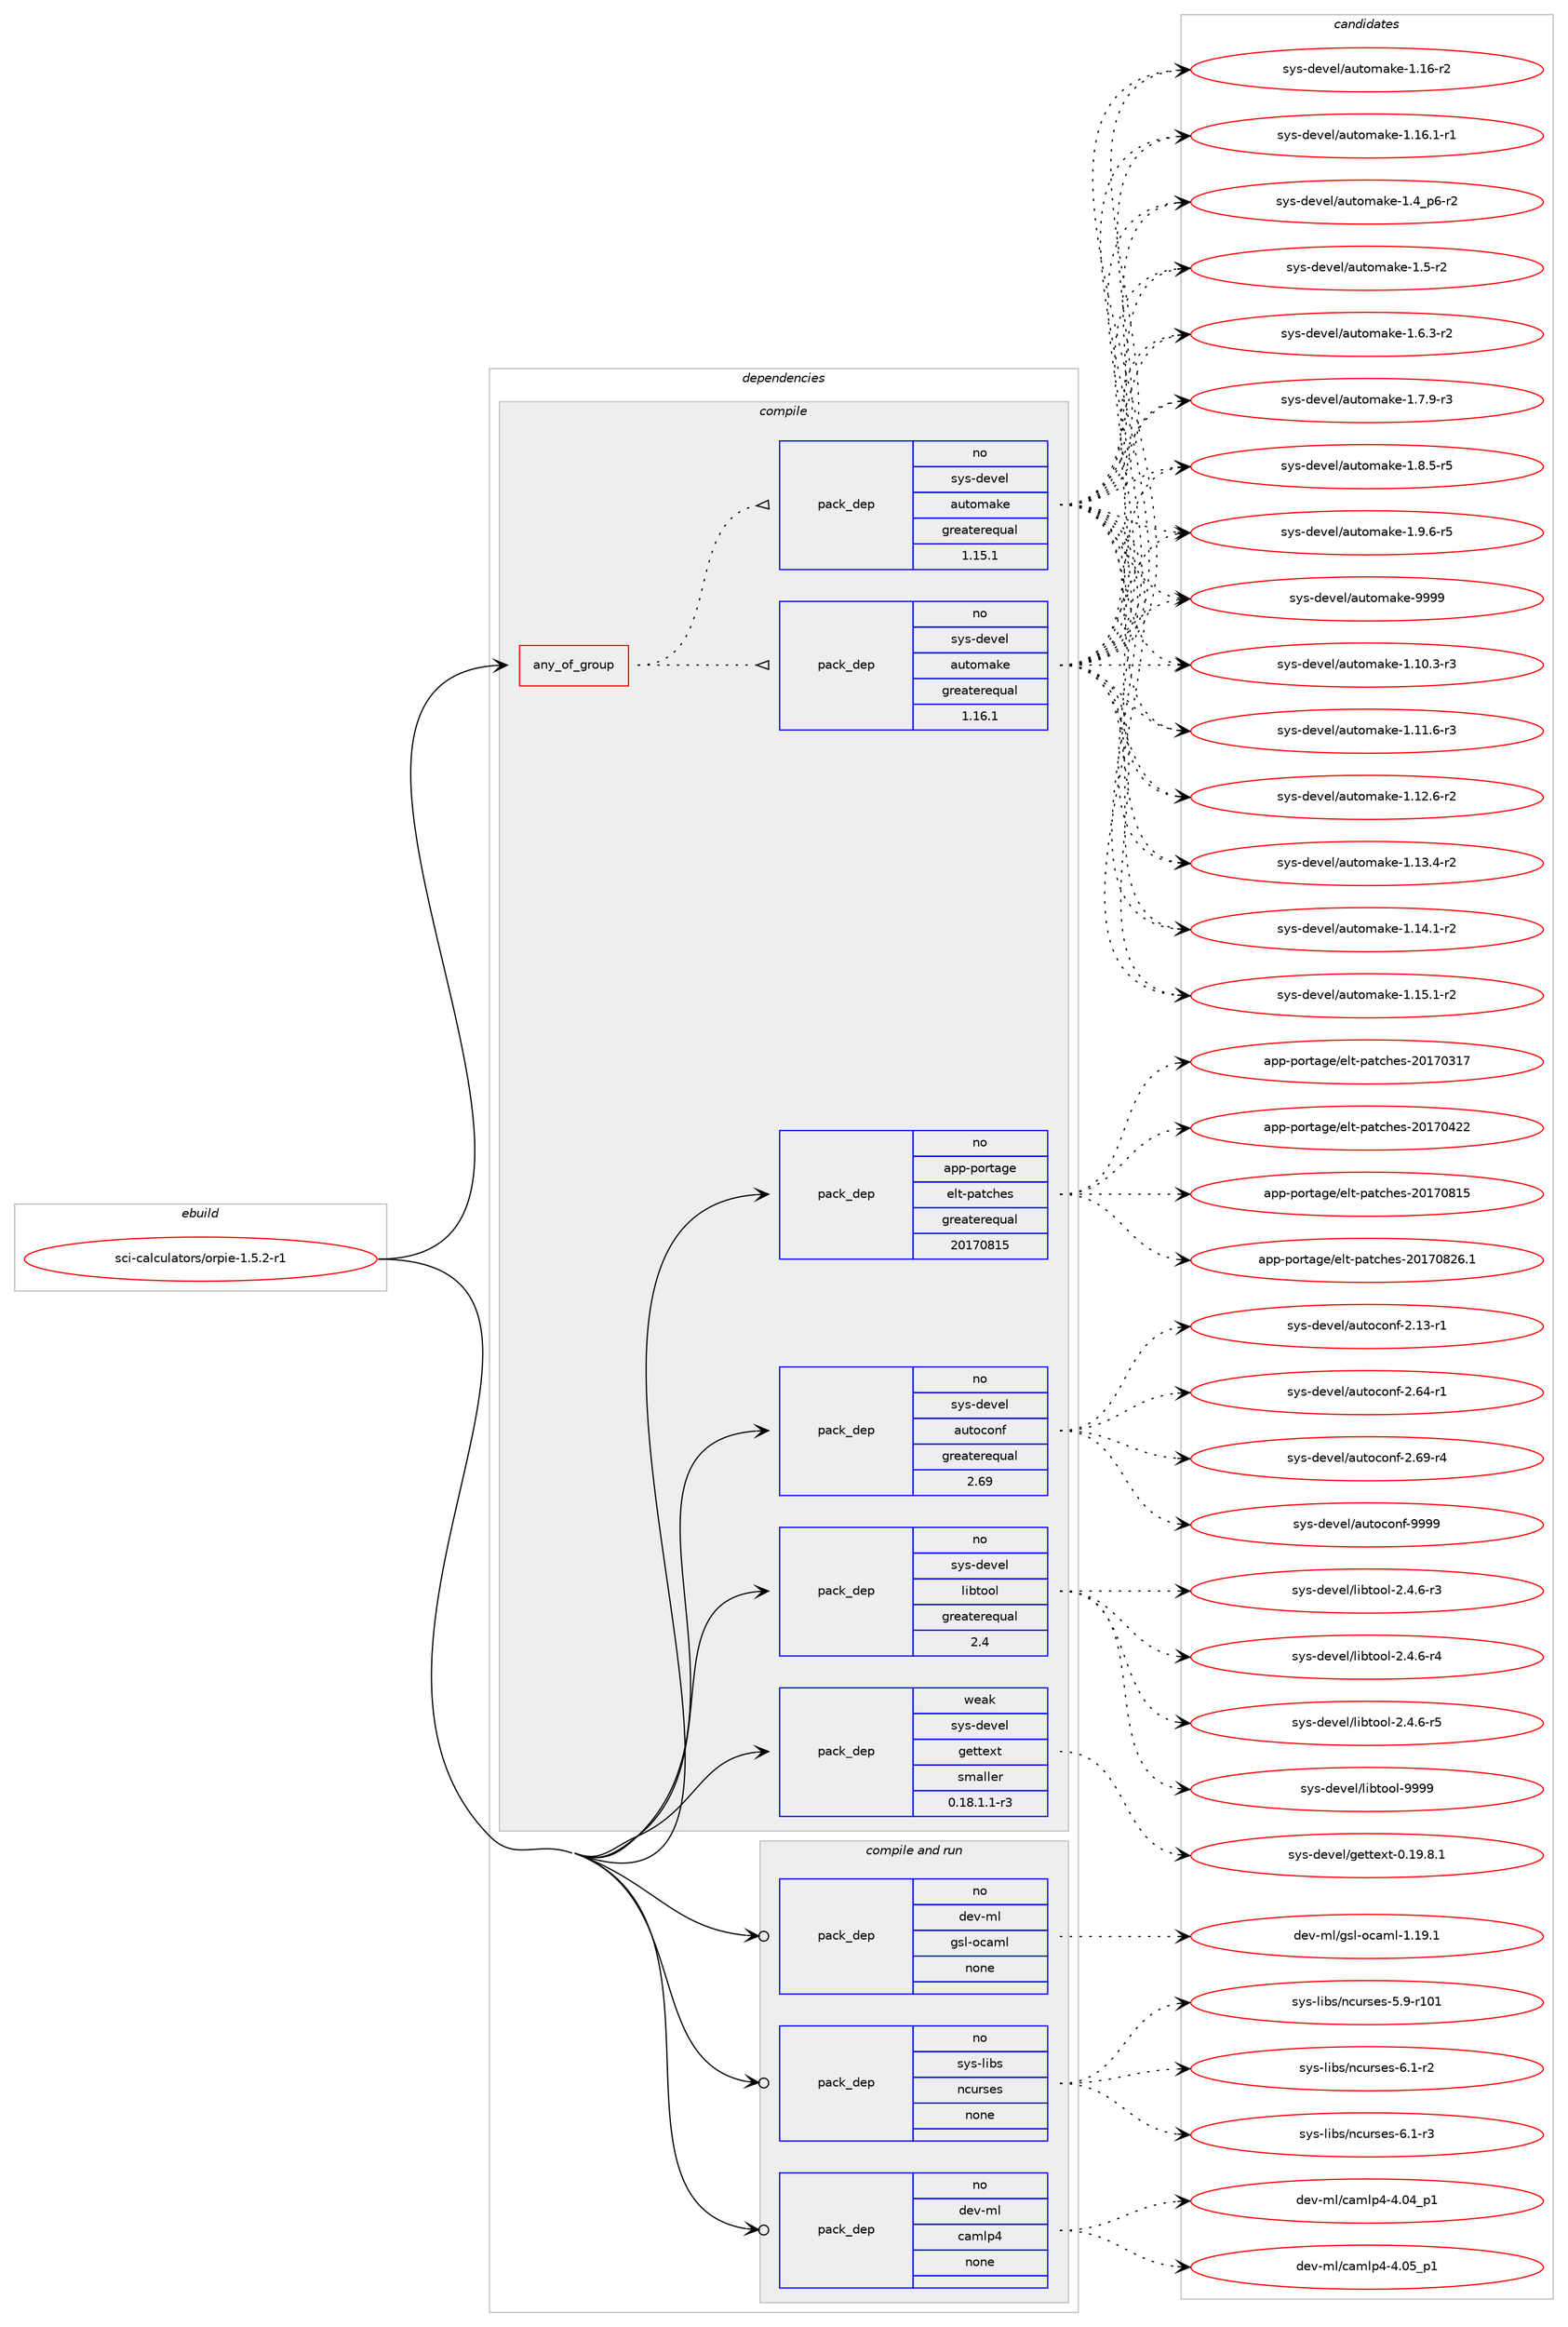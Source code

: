 digraph prolog {

# *************
# Graph options
# *************

newrank=true;
concentrate=true;
compound=true;
graph [rankdir=LR,fontname=Helvetica,fontsize=10,ranksep=1.5];#, ranksep=2.5, nodesep=0.2];
edge  [arrowhead=vee];
node  [fontname=Helvetica,fontsize=10];

# **********
# The ebuild
# **********

subgraph cluster_leftcol {
color=gray;
rank=same;
label=<<i>ebuild</i>>;
id [label="sci-calculators/orpie-1.5.2-r1", color=red, width=4, href="../sci-calculators/orpie-1.5.2-r1.svg"];
}

# ****************
# The dependencies
# ****************

subgraph cluster_midcol {
color=gray;
label=<<i>dependencies</i>>;
subgraph cluster_compile {
fillcolor="#eeeeee";
style=filled;
label=<<i>compile</i>>;
subgraph any26780 {
dependency1687190 [label=<<TABLE BORDER="0" CELLBORDER="1" CELLSPACING="0" CELLPADDING="4"><TR><TD CELLPADDING="10">any_of_group</TD></TR></TABLE>>, shape=none, color=red];subgraph pack1207341 {
dependency1687191 [label=<<TABLE BORDER="0" CELLBORDER="1" CELLSPACING="0" CELLPADDING="4" WIDTH="220"><TR><TD ROWSPAN="6" CELLPADDING="30">pack_dep</TD></TR><TR><TD WIDTH="110">no</TD></TR><TR><TD>sys-devel</TD></TR><TR><TD>automake</TD></TR><TR><TD>greaterequal</TD></TR><TR><TD>1.16.1</TD></TR></TABLE>>, shape=none, color=blue];
}
dependency1687190:e -> dependency1687191:w [weight=20,style="dotted",arrowhead="oinv"];
subgraph pack1207342 {
dependency1687192 [label=<<TABLE BORDER="0" CELLBORDER="1" CELLSPACING="0" CELLPADDING="4" WIDTH="220"><TR><TD ROWSPAN="6" CELLPADDING="30">pack_dep</TD></TR><TR><TD WIDTH="110">no</TD></TR><TR><TD>sys-devel</TD></TR><TR><TD>automake</TD></TR><TR><TD>greaterequal</TD></TR><TR><TD>1.15.1</TD></TR></TABLE>>, shape=none, color=blue];
}
dependency1687190:e -> dependency1687192:w [weight=20,style="dotted",arrowhead="oinv"];
}
id:e -> dependency1687190:w [weight=20,style="solid",arrowhead="vee"];
subgraph pack1207343 {
dependency1687193 [label=<<TABLE BORDER="0" CELLBORDER="1" CELLSPACING="0" CELLPADDING="4" WIDTH="220"><TR><TD ROWSPAN="6" CELLPADDING="30">pack_dep</TD></TR><TR><TD WIDTH="110">no</TD></TR><TR><TD>app-portage</TD></TR><TR><TD>elt-patches</TD></TR><TR><TD>greaterequal</TD></TR><TR><TD>20170815</TD></TR></TABLE>>, shape=none, color=blue];
}
id:e -> dependency1687193:w [weight=20,style="solid",arrowhead="vee"];
subgraph pack1207344 {
dependency1687194 [label=<<TABLE BORDER="0" CELLBORDER="1" CELLSPACING="0" CELLPADDING="4" WIDTH="220"><TR><TD ROWSPAN="6" CELLPADDING="30">pack_dep</TD></TR><TR><TD WIDTH="110">no</TD></TR><TR><TD>sys-devel</TD></TR><TR><TD>autoconf</TD></TR><TR><TD>greaterequal</TD></TR><TR><TD>2.69</TD></TR></TABLE>>, shape=none, color=blue];
}
id:e -> dependency1687194:w [weight=20,style="solid",arrowhead="vee"];
subgraph pack1207345 {
dependency1687195 [label=<<TABLE BORDER="0" CELLBORDER="1" CELLSPACING="0" CELLPADDING="4" WIDTH="220"><TR><TD ROWSPAN="6" CELLPADDING="30">pack_dep</TD></TR><TR><TD WIDTH="110">no</TD></TR><TR><TD>sys-devel</TD></TR><TR><TD>libtool</TD></TR><TR><TD>greaterequal</TD></TR><TR><TD>2.4</TD></TR></TABLE>>, shape=none, color=blue];
}
id:e -> dependency1687195:w [weight=20,style="solid",arrowhead="vee"];
subgraph pack1207346 {
dependency1687196 [label=<<TABLE BORDER="0" CELLBORDER="1" CELLSPACING="0" CELLPADDING="4" WIDTH="220"><TR><TD ROWSPAN="6" CELLPADDING="30">pack_dep</TD></TR><TR><TD WIDTH="110">weak</TD></TR><TR><TD>sys-devel</TD></TR><TR><TD>gettext</TD></TR><TR><TD>smaller</TD></TR><TR><TD>0.18.1.1-r3</TD></TR></TABLE>>, shape=none, color=blue];
}
id:e -> dependency1687196:w [weight=20,style="solid",arrowhead="vee"];
}
subgraph cluster_compileandrun {
fillcolor="#eeeeee";
style=filled;
label=<<i>compile and run</i>>;
subgraph pack1207347 {
dependency1687197 [label=<<TABLE BORDER="0" CELLBORDER="1" CELLSPACING="0" CELLPADDING="4" WIDTH="220"><TR><TD ROWSPAN="6" CELLPADDING="30">pack_dep</TD></TR><TR><TD WIDTH="110">no</TD></TR><TR><TD>dev-ml</TD></TR><TR><TD>camlp4</TD></TR><TR><TD>none</TD></TR><TR><TD></TD></TR></TABLE>>, shape=none, color=blue];
}
id:e -> dependency1687197:w [weight=20,style="solid",arrowhead="odotvee"];
subgraph pack1207348 {
dependency1687198 [label=<<TABLE BORDER="0" CELLBORDER="1" CELLSPACING="0" CELLPADDING="4" WIDTH="220"><TR><TD ROWSPAN="6" CELLPADDING="30">pack_dep</TD></TR><TR><TD WIDTH="110">no</TD></TR><TR><TD>dev-ml</TD></TR><TR><TD>gsl-ocaml</TD></TR><TR><TD>none</TD></TR><TR><TD></TD></TR></TABLE>>, shape=none, color=blue];
}
id:e -> dependency1687198:w [weight=20,style="solid",arrowhead="odotvee"];
subgraph pack1207349 {
dependency1687199 [label=<<TABLE BORDER="0" CELLBORDER="1" CELLSPACING="0" CELLPADDING="4" WIDTH="220"><TR><TD ROWSPAN="6" CELLPADDING="30">pack_dep</TD></TR><TR><TD WIDTH="110">no</TD></TR><TR><TD>sys-libs</TD></TR><TR><TD>ncurses</TD></TR><TR><TD>none</TD></TR><TR><TD></TD></TR></TABLE>>, shape=none, color=blue];
}
id:e -> dependency1687199:w [weight=20,style="solid",arrowhead="odotvee"];
}
subgraph cluster_run {
fillcolor="#eeeeee";
style=filled;
label=<<i>run</i>>;
}
}

# **************
# The candidates
# **************

subgraph cluster_choices {
rank=same;
color=gray;
label=<<i>candidates</i>>;

subgraph choice1207341 {
color=black;
nodesep=1;
choice11512111545100101118101108479711711611110997107101454946494846514511451 [label="sys-devel/automake-1.10.3-r3", color=red, width=4,href="../sys-devel/automake-1.10.3-r3.svg"];
choice11512111545100101118101108479711711611110997107101454946494946544511451 [label="sys-devel/automake-1.11.6-r3", color=red, width=4,href="../sys-devel/automake-1.11.6-r3.svg"];
choice11512111545100101118101108479711711611110997107101454946495046544511450 [label="sys-devel/automake-1.12.6-r2", color=red, width=4,href="../sys-devel/automake-1.12.6-r2.svg"];
choice11512111545100101118101108479711711611110997107101454946495146524511450 [label="sys-devel/automake-1.13.4-r2", color=red, width=4,href="../sys-devel/automake-1.13.4-r2.svg"];
choice11512111545100101118101108479711711611110997107101454946495246494511450 [label="sys-devel/automake-1.14.1-r2", color=red, width=4,href="../sys-devel/automake-1.14.1-r2.svg"];
choice11512111545100101118101108479711711611110997107101454946495346494511450 [label="sys-devel/automake-1.15.1-r2", color=red, width=4,href="../sys-devel/automake-1.15.1-r2.svg"];
choice1151211154510010111810110847971171161111099710710145494649544511450 [label="sys-devel/automake-1.16-r2", color=red, width=4,href="../sys-devel/automake-1.16-r2.svg"];
choice11512111545100101118101108479711711611110997107101454946495446494511449 [label="sys-devel/automake-1.16.1-r1", color=red, width=4,href="../sys-devel/automake-1.16.1-r1.svg"];
choice115121115451001011181011084797117116111109971071014549465295112544511450 [label="sys-devel/automake-1.4_p6-r2", color=red, width=4,href="../sys-devel/automake-1.4_p6-r2.svg"];
choice11512111545100101118101108479711711611110997107101454946534511450 [label="sys-devel/automake-1.5-r2", color=red, width=4,href="../sys-devel/automake-1.5-r2.svg"];
choice115121115451001011181011084797117116111109971071014549465446514511450 [label="sys-devel/automake-1.6.3-r2", color=red, width=4,href="../sys-devel/automake-1.6.3-r2.svg"];
choice115121115451001011181011084797117116111109971071014549465546574511451 [label="sys-devel/automake-1.7.9-r3", color=red, width=4,href="../sys-devel/automake-1.7.9-r3.svg"];
choice115121115451001011181011084797117116111109971071014549465646534511453 [label="sys-devel/automake-1.8.5-r5", color=red, width=4,href="../sys-devel/automake-1.8.5-r5.svg"];
choice115121115451001011181011084797117116111109971071014549465746544511453 [label="sys-devel/automake-1.9.6-r5", color=red, width=4,href="../sys-devel/automake-1.9.6-r5.svg"];
choice115121115451001011181011084797117116111109971071014557575757 [label="sys-devel/automake-9999", color=red, width=4,href="../sys-devel/automake-9999.svg"];
dependency1687191:e -> choice11512111545100101118101108479711711611110997107101454946494846514511451:w [style=dotted,weight="100"];
dependency1687191:e -> choice11512111545100101118101108479711711611110997107101454946494946544511451:w [style=dotted,weight="100"];
dependency1687191:e -> choice11512111545100101118101108479711711611110997107101454946495046544511450:w [style=dotted,weight="100"];
dependency1687191:e -> choice11512111545100101118101108479711711611110997107101454946495146524511450:w [style=dotted,weight="100"];
dependency1687191:e -> choice11512111545100101118101108479711711611110997107101454946495246494511450:w [style=dotted,weight="100"];
dependency1687191:e -> choice11512111545100101118101108479711711611110997107101454946495346494511450:w [style=dotted,weight="100"];
dependency1687191:e -> choice1151211154510010111810110847971171161111099710710145494649544511450:w [style=dotted,weight="100"];
dependency1687191:e -> choice11512111545100101118101108479711711611110997107101454946495446494511449:w [style=dotted,weight="100"];
dependency1687191:e -> choice115121115451001011181011084797117116111109971071014549465295112544511450:w [style=dotted,weight="100"];
dependency1687191:e -> choice11512111545100101118101108479711711611110997107101454946534511450:w [style=dotted,weight="100"];
dependency1687191:e -> choice115121115451001011181011084797117116111109971071014549465446514511450:w [style=dotted,weight="100"];
dependency1687191:e -> choice115121115451001011181011084797117116111109971071014549465546574511451:w [style=dotted,weight="100"];
dependency1687191:e -> choice115121115451001011181011084797117116111109971071014549465646534511453:w [style=dotted,weight="100"];
dependency1687191:e -> choice115121115451001011181011084797117116111109971071014549465746544511453:w [style=dotted,weight="100"];
dependency1687191:e -> choice115121115451001011181011084797117116111109971071014557575757:w [style=dotted,weight="100"];
}
subgraph choice1207342 {
color=black;
nodesep=1;
choice11512111545100101118101108479711711611110997107101454946494846514511451 [label="sys-devel/automake-1.10.3-r3", color=red, width=4,href="../sys-devel/automake-1.10.3-r3.svg"];
choice11512111545100101118101108479711711611110997107101454946494946544511451 [label="sys-devel/automake-1.11.6-r3", color=red, width=4,href="../sys-devel/automake-1.11.6-r3.svg"];
choice11512111545100101118101108479711711611110997107101454946495046544511450 [label="sys-devel/automake-1.12.6-r2", color=red, width=4,href="../sys-devel/automake-1.12.6-r2.svg"];
choice11512111545100101118101108479711711611110997107101454946495146524511450 [label="sys-devel/automake-1.13.4-r2", color=red, width=4,href="../sys-devel/automake-1.13.4-r2.svg"];
choice11512111545100101118101108479711711611110997107101454946495246494511450 [label="sys-devel/automake-1.14.1-r2", color=red, width=4,href="../sys-devel/automake-1.14.1-r2.svg"];
choice11512111545100101118101108479711711611110997107101454946495346494511450 [label="sys-devel/automake-1.15.1-r2", color=red, width=4,href="../sys-devel/automake-1.15.1-r2.svg"];
choice1151211154510010111810110847971171161111099710710145494649544511450 [label="sys-devel/automake-1.16-r2", color=red, width=4,href="../sys-devel/automake-1.16-r2.svg"];
choice11512111545100101118101108479711711611110997107101454946495446494511449 [label="sys-devel/automake-1.16.1-r1", color=red, width=4,href="../sys-devel/automake-1.16.1-r1.svg"];
choice115121115451001011181011084797117116111109971071014549465295112544511450 [label="sys-devel/automake-1.4_p6-r2", color=red, width=4,href="../sys-devel/automake-1.4_p6-r2.svg"];
choice11512111545100101118101108479711711611110997107101454946534511450 [label="sys-devel/automake-1.5-r2", color=red, width=4,href="../sys-devel/automake-1.5-r2.svg"];
choice115121115451001011181011084797117116111109971071014549465446514511450 [label="sys-devel/automake-1.6.3-r2", color=red, width=4,href="../sys-devel/automake-1.6.3-r2.svg"];
choice115121115451001011181011084797117116111109971071014549465546574511451 [label="sys-devel/automake-1.7.9-r3", color=red, width=4,href="../sys-devel/automake-1.7.9-r3.svg"];
choice115121115451001011181011084797117116111109971071014549465646534511453 [label="sys-devel/automake-1.8.5-r5", color=red, width=4,href="../sys-devel/automake-1.8.5-r5.svg"];
choice115121115451001011181011084797117116111109971071014549465746544511453 [label="sys-devel/automake-1.9.6-r5", color=red, width=4,href="../sys-devel/automake-1.9.6-r5.svg"];
choice115121115451001011181011084797117116111109971071014557575757 [label="sys-devel/automake-9999", color=red, width=4,href="../sys-devel/automake-9999.svg"];
dependency1687192:e -> choice11512111545100101118101108479711711611110997107101454946494846514511451:w [style=dotted,weight="100"];
dependency1687192:e -> choice11512111545100101118101108479711711611110997107101454946494946544511451:w [style=dotted,weight="100"];
dependency1687192:e -> choice11512111545100101118101108479711711611110997107101454946495046544511450:w [style=dotted,weight="100"];
dependency1687192:e -> choice11512111545100101118101108479711711611110997107101454946495146524511450:w [style=dotted,weight="100"];
dependency1687192:e -> choice11512111545100101118101108479711711611110997107101454946495246494511450:w [style=dotted,weight="100"];
dependency1687192:e -> choice11512111545100101118101108479711711611110997107101454946495346494511450:w [style=dotted,weight="100"];
dependency1687192:e -> choice1151211154510010111810110847971171161111099710710145494649544511450:w [style=dotted,weight="100"];
dependency1687192:e -> choice11512111545100101118101108479711711611110997107101454946495446494511449:w [style=dotted,weight="100"];
dependency1687192:e -> choice115121115451001011181011084797117116111109971071014549465295112544511450:w [style=dotted,weight="100"];
dependency1687192:e -> choice11512111545100101118101108479711711611110997107101454946534511450:w [style=dotted,weight="100"];
dependency1687192:e -> choice115121115451001011181011084797117116111109971071014549465446514511450:w [style=dotted,weight="100"];
dependency1687192:e -> choice115121115451001011181011084797117116111109971071014549465546574511451:w [style=dotted,weight="100"];
dependency1687192:e -> choice115121115451001011181011084797117116111109971071014549465646534511453:w [style=dotted,weight="100"];
dependency1687192:e -> choice115121115451001011181011084797117116111109971071014549465746544511453:w [style=dotted,weight="100"];
dependency1687192:e -> choice115121115451001011181011084797117116111109971071014557575757:w [style=dotted,weight="100"];
}
subgraph choice1207343 {
color=black;
nodesep=1;
choice97112112451121111141169710310147101108116451129711699104101115455048495548514955 [label="app-portage/elt-patches-20170317", color=red, width=4,href="../app-portage/elt-patches-20170317.svg"];
choice97112112451121111141169710310147101108116451129711699104101115455048495548525050 [label="app-portage/elt-patches-20170422", color=red, width=4,href="../app-portage/elt-patches-20170422.svg"];
choice97112112451121111141169710310147101108116451129711699104101115455048495548564953 [label="app-portage/elt-patches-20170815", color=red, width=4,href="../app-portage/elt-patches-20170815.svg"];
choice971121124511211111411697103101471011081164511297116991041011154550484955485650544649 [label="app-portage/elt-patches-20170826.1", color=red, width=4,href="../app-portage/elt-patches-20170826.1.svg"];
dependency1687193:e -> choice97112112451121111141169710310147101108116451129711699104101115455048495548514955:w [style=dotted,weight="100"];
dependency1687193:e -> choice97112112451121111141169710310147101108116451129711699104101115455048495548525050:w [style=dotted,weight="100"];
dependency1687193:e -> choice97112112451121111141169710310147101108116451129711699104101115455048495548564953:w [style=dotted,weight="100"];
dependency1687193:e -> choice971121124511211111411697103101471011081164511297116991041011154550484955485650544649:w [style=dotted,weight="100"];
}
subgraph choice1207344 {
color=black;
nodesep=1;
choice1151211154510010111810110847971171161119911111010245504649514511449 [label="sys-devel/autoconf-2.13-r1", color=red, width=4,href="../sys-devel/autoconf-2.13-r1.svg"];
choice1151211154510010111810110847971171161119911111010245504654524511449 [label="sys-devel/autoconf-2.64-r1", color=red, width=4,href="../sys-devel/autoconf-2.64-r1.svg"];
choice1151211154510010111810110847971171161119911111010245504654574511452 [label="sys-devel/autoconf-2.69-r4", color=red, width=4,href="../sys-devel/autoconf-2.69-r4.svg"];
choice115121115451001011181011084797117116111991111101024557575757 [label="sys-devel/autoconf-9999", color=red, width=4,href="../sys-devel/autoconf-9999.svg"];
dependency1687194:e -> choice1151211154510010111810110847971171161119911111010245504649514511449:w [style=dotted,weight="100"];
dependency1687194:e -> choice1151211154510010111810110847971171161119911111010245504654524511449:w [style=dotted,weight="100"];
dependency1687194:e -> choice1151211154510010111810110847971171161119911111010245504654574511452:w [style=dotted,weight="100"];
dependency1687194:e -> choice115121115451001011181011084797117116111991111101024557575757:w [style=dotted,weight="100"];
}
subgraph choice1207345 {
color=black;
nodesep=1;
choice1151211154510010111810110847108105981161111111084550465246544511451 [label="sys-devel/libtool-2.4.6-r3", color=red, width=4,href="../sys-devel/libtool-2.4.6-r3.svg"];
choice1151211154510010111810110847108105981161111111084550465246544511452 [label="sys-devel/libtool-2.4.6-r4", color=red, width=4,href="../sys-devel/libtool-2.4.6-r4.svg"];
choice1151211154510010111810110847108105981161111111084550465246544511453 [label="sys-devel/libtool-2.4.6-r5", color=red, width=4,href="../sys-devel/libtool-2.4.6-r5.svg"];
choice1151211154510010111810110847108105981161111111084557575757 [label="sys-devel/libtool-9999", color=red, width=4,href="../sys-devel/libtool-9999.svg"];
dependency1687195:e -> choice1151211154510010111810110847108105981161111111084550465246544511451:w [style=dotted,weight="100"];
dependency1687195:e -> choice1151211154510010111810110847108105981161111111084550465246544511452:w [style=dotted,weight="100"];
dependency1687195:e -> choice1151211154510010111810110847108105981161111111084550465246544511453:w [style=dotted,weight="100"];
dependency1687195:e -> choice1151211154510010111810110847108105981161111111084557575757:w [style=dotted,weight="100"];
}
subgraph choice1207346 {
color=black;
nodesep=1;
choice1151211154510010111810110847103101116116101120116454846495746564649 [label="sys-devel/gettext-0.19.8.1", color=red, width=4,href="../sys-devel/gettext-0.19.8.1.svg"];
dependency1687196:e -> choice1151211154510010111810110847103101116116101120116454846495746564649:w [style=dotted,weight="100"];
}
subgraph choice1207347 {
color=black;
nodesep=1;
choice100101118451091084799971091081125245524648529511249 [label="dev-ml/camlp4-4.04_p1", color=red, width=4,href="../dev-ml/camlp4-4.04_p1.svg"];
choice100101118451091084799971091081125245524648539511249 [label="dev-ml/camlp4-4.05_p1", color=red, width=4,href="../dev-ml/camlp4-4.05_p1.svg"];
dependency1687197:e -> choice100101118451091084799971091081125245524648529511249:w [style=dotted,weight="100"];
dependency1687197:e -> choice100101118451091084799971091081125245524648539511249:w [style=dotted,weight="100"];
}
subgraph choice1207348 {
color=black;
nodesep=1;
choice100101118451091084710311510845111999710910845494649574649 [label="dev-ml/gsl-ocaml-1.19.1", color=red, width=4,href="../dev-ml/gsl-ocaml-1.19.1.svg"];
dependency1687198:e -> choice100101118451091084710311510845111999710910845494649574649:w [style=dotted,weight="100"];
}
subgraph choice1207349 {
color=black;
nodesep=1;
choice115121115451081059811547110991171141151011154553465745114494849 [label="sys-libs/ncurses-5.9-r101", color=red, width=4,href="../sys-libs/ncurses-5.9-r101.svg"];
choice11512111545108105981154711099117114115101115455446494511450 [label="sys-libs/ncurses-6.1-r2", color=red, width=4,href="../sys-libs/ncurses-6.1-r2.svg"];
choice11512111545108105981154711099117114115101115455446494511451 [label="sys-libs/ncurses-6.1-r3", color=red, width=4,href="../sys-libs/ncurses-6.1-r3.svg"];
dependency1687199:e -> choice115121115451081059811547110991171141151011154553465745114494849:w [style=dotted,weight="100"];
dependency1687199:e -> choice11512111545108105981154711099117114115101115455446494511450:w [style=dotted,weight="100"];
dependency1687199:e -> choice11512111545108105981154711099117114115101115455446494511451:w [style=dotted,weight="100"];
}
}

}
